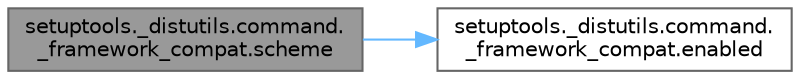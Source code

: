 digraph "setuptools._distutils.command._framework_compat.scheme"
{
 // LATEX_PDF_SIZE
  bgcolor="transparent";
  edge [fontname=Helvetica,fontsize=10,labelfontname=Helvetica,labelfontsize=10];
  node [fontname=Helvetica,fontsize=10,shape=box,height=0.2,width=0.4];
  rankdir="LR";
  Node1 [id="Node000001",label="setuptools._distutils.command.\l_framework_compat.scheme",height=0.2,width=0.4,color="gray40", fillcolor="grey60", style="filled", fontcolor="black",tooltip=" "];
  Node1 -> Node2 [id="edge1_Node000001_Node000002",color="steelblue1",style="solid",tooltip=" "];
  Node2 [id="Node000002",label="setuptools._distutils.command.\l_framework_compat.enabled",height=0.2,width=0.4,color="grey40", fillcolor="white", style="filled",URL="$namespacesetuptools_1_1__distutils_1_1command_1_1__framework__compat.html#a89e50950676405c38f3d56b80667b341",tooltip=" "];
}
